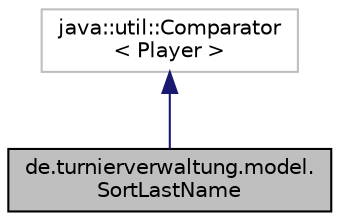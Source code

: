 digraph "de.turnierverwaltung.model.SortLastName"
{
  edge [fontname="Helvetica",fontsize="10",labelfontname="Helvetica",labelfontsize="10"];
  node [fontname="Helvetica",fontsize="10",shape=record];
  Node1 [label="de.turnierverwaltung.model.\lSortLastName",height=0.2,width=0.4,color="black", fillcolor="grey75", style="filled", fontcolor="black"];
  Node2 -> Node1 [dir="back",color="midnightblue",fontsize="10",style="solid"];
  Node2 [label="java::util::Comparator\l\< Player \>",height=0.2,width=0.4,color="grey75", fillcolor="white", style="filled"];
}
